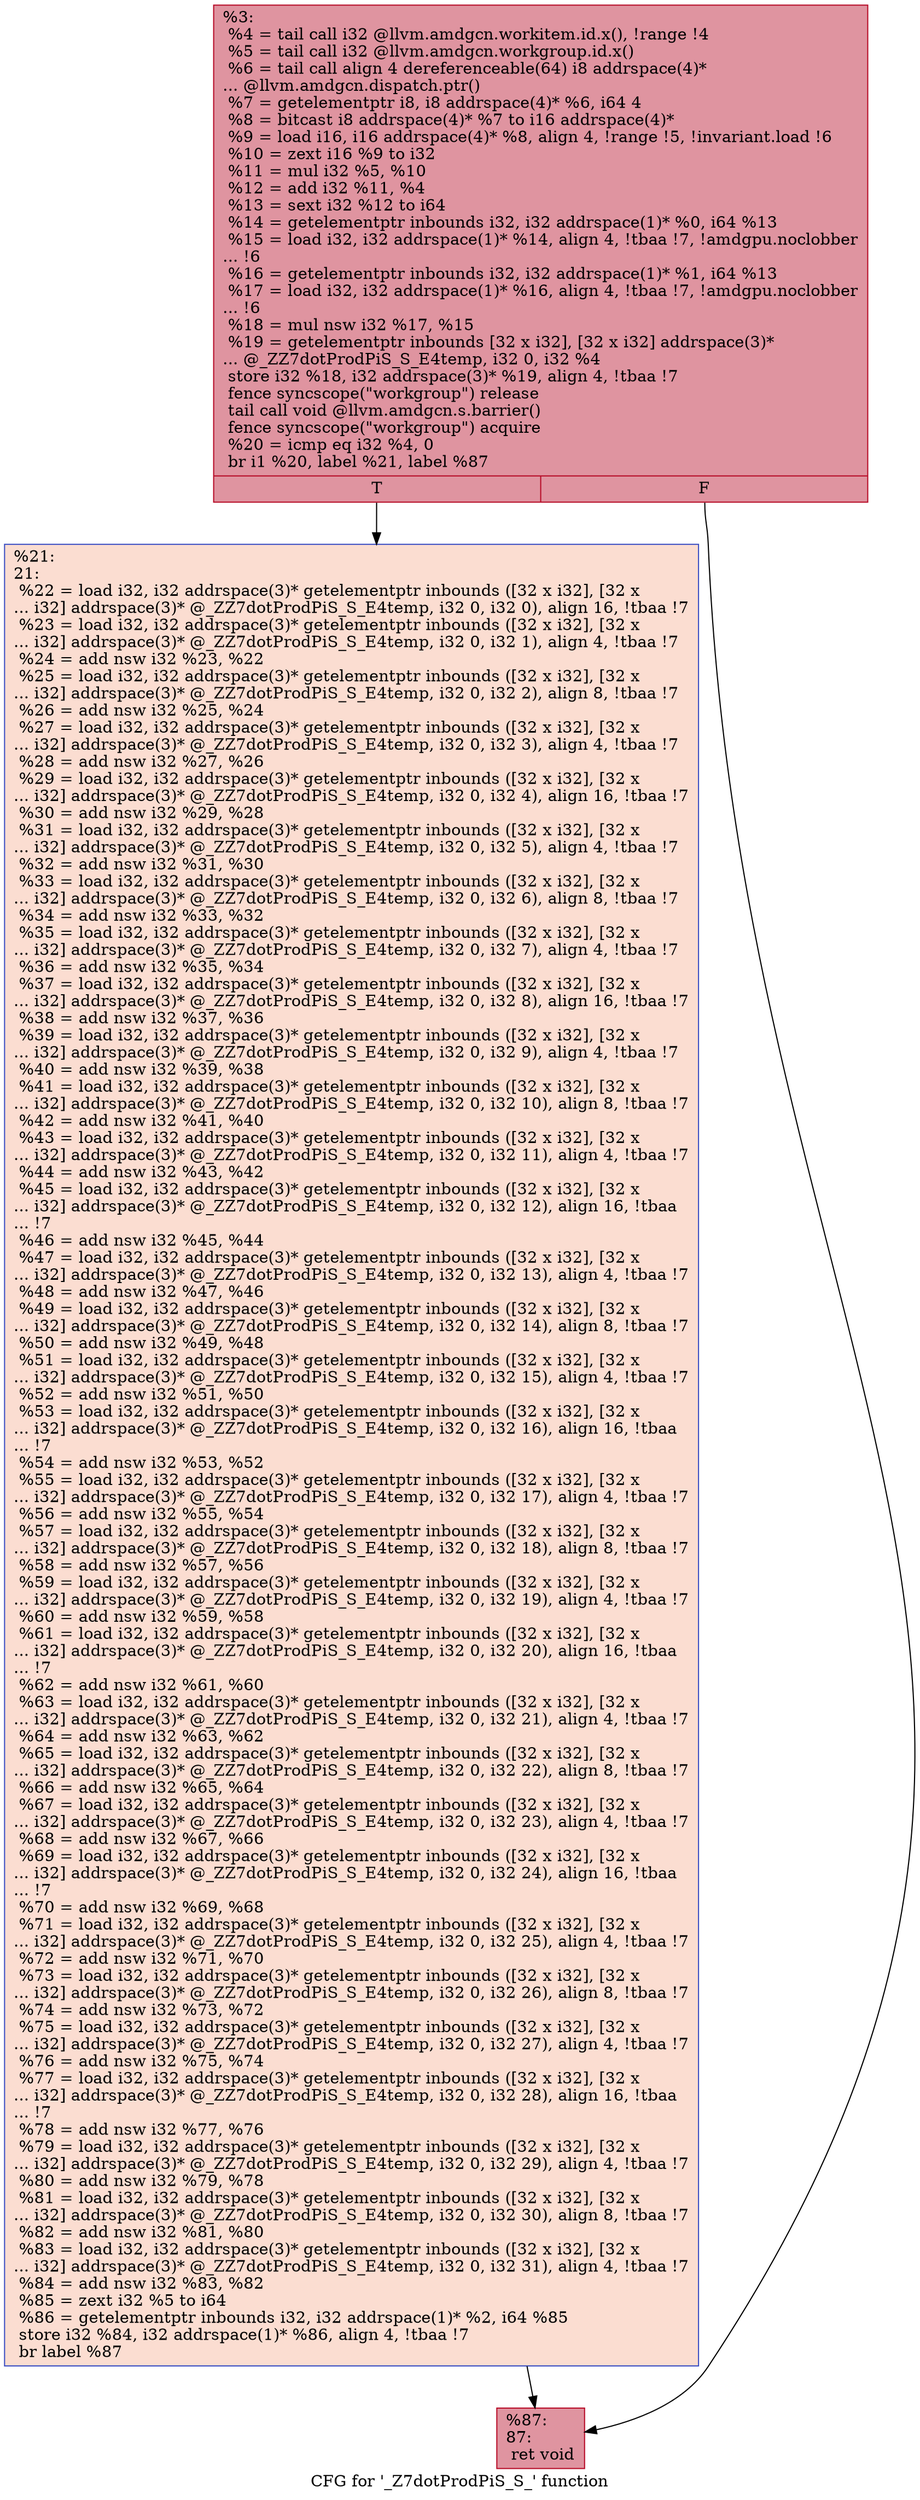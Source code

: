digraph "CFG for '_Z7dotProdPiS_S_' function" {
	label="CFG for '_Z7dotProdPiS_S_' function";

	Node0x5278480 [shape=record,color="#b70d28ff", style=filled, fillcolor="#b70d2870",label="{%3:\l  %4 = tail call i32 @llvm.amdgcn.workitem.id.x(), !range !4\l  %5 = tail call i32 @llvm.amdgcn.workgroup.id.x()\l  %6 = tail call align 4 dereferenceable(64) i8 addrspace(4)*\l... @llvm.amdgcn.dispatch.ptr()\l  %7 = getelementptr i8, i8 addrspace(4)* %6, i64 4\l  %8 = bitcast i8 addrspace(4)* %7 to i16 addrspace(4)*\l  %9 = load i16, i16 addrspace(4)* %8, align 4, !range !5, !invariant.load !6\l  %10 = zext i16 %9 to i32\l  %11 = mul i32 %5, %10\l  %12 = add i32 %11, %4\l  %13 = sext i32 %12 to i64\l  %14 = getelementptr inbounds i32, i32 addrspace(1)* %0, i64 %13\l  %15 = load i32, i32 addrspace(1)* %14, align 4, !tbaa !7, !amdgpu.noclobber\l... !6\l  %16 = getelementptr inbounds i32, i32 addrspace(1)* %1, i64 %13\l  %17 = load i32, i32 addrspace(1)* %16, align 4, !tbaa !7, !amdgpu.noclobber\l... !6\l  %18 = mul nsw i32 %17, %15\l  %19 = getelementptr inbounds [32 x i32], [32 x i32] addrspace(3)*\l... @_ZZ7dotProdPiS_S_E4temp, i32 0, i32 %4\l  store i32 %18, i32 addrspace(3)* %19, align 4, !tbaa !7\l  fence syncscope(\"workgroup\") release\l  tail call void @llvm.amdgcn.s.barrier()\l  fence syncscope(\"workgroup\") acquire\l  %20 = icmp eq i32 %4, 0\l  br i1 %20, label %21, label %87\l|{<s0>T|<s1>F}}"];
	Node0x5278480:s0 -> Node0x527b9a0;
	Node0x5278480:s1 -> Node0x527ba30;
	Node0x527b9a0 [shape=record,color="#3d50c3ff", style=filled, fillcolor="#f7b39670",label="{%21:\l21:                                               \l  %22 = load i32, i32 addrspace(3)* getelementptr inbounds ([32 x i32], [32 x\l... i32] addrspace(3)* @_ZZ7dotProdPiS_S_E4temp, i32 0, i32 0), align 16, !tbaa !7\l  %23 = load i32, i32 addrspace(3)* getelementptr inbounds ([32 x i32], [32 x\l... i32] addrspace(3)* @_ZZ7dotProdPiS_S_E4temp, i32 0, i32 1), align 4, !tbaa !7\l  %24 = add nsw i32 %23, %22\l  %25 = load i32, i32 addrspace(3)* getelementptr inbounds ([32 x i32], [32 x\l... i32] addrspace(3)* @_ZZ7dotProdPiS_S_E4temp, i32 0, i32 2), align 8, !tbaa !7\l  %26 = add nsw i32 %25, %24\l  %27 = load i32, i32 addrspace(3)* getelementptr inbounds ([32 x i32], [32 x\l... i32] addrspace(3)* @_ZZ7dotProdPiS_S_E4temp, i32 0, i32 3), align 4, !tbaa !7\l  %28 = add nsw i32 %27, %26\l  %29 = load i32, i32 addrspace(3)* getelementptr inbounds ([32 x i32], [32 x\l... i32] addrspace(3)* @_ZZ7dotProdPiS_S_E4temp, i32 0, i32 4), align 16, !tbaa !7\l  %30 = add nsw i32 %29, %28\l  %31 = load i32, i32 addrspace(3)* getelementptr inbounds ([32 x i32], [32 x\l... i32] addrspace(3)* @_ZZ7dotProdPiS_S_E4temp, i32 0, i32 5), align 4, !tbaa !7\l  %32 = add nsw i32 %31, %30\l  %33 = load i32, i32 addrspace(3)* getelementptr inbounds ([32 x i32], [32 x\l... i32] addrspace(3)* @_ZZ7dotProdPiS_S_E4temp, i32 0, i32 6), align 8, !tbaa !7\l  %34 = add nsw i32 %33, %32\l  %35 = load i32, i32 addrspace(3)* getelementptr inbounds ([32 x i32], [32 x\l... i32] addrspace(3)* @_ZZ7dotProdPiS_S_E4temp, i32 0, i32 7), align 4, !tbaa !7\l  %36 = add nsw i32 %35, %34\l  %37 = load i32, i32 addrspace(3)* getelementptr inbounds ([32 x i32], [32 x\l... i32] addrspace(3)* @_ZZ7dotProdPiS_S_E4temp, i32 0, i32 8), align 16, !tbaa !7\l  %38 = add nsw i32 %37, %36\l  %39 = load i32, i32 addrspace(3)* getelementptr inbounds ([32 x i32], [32 x\l... i32] addrspace(3)* @_ZZ7dotProdPiS_S_E4temp, i32 0, i32 9), align 4, !tbaa !7\l  %40 = add nsw i32 %39, %38\l  %41 = load i32, i32 addrspace(3)* getelementptr inbounds ([32 x i32], [32 x\l... i32] addrspace(3)* @_ZZ7dotProdPiS_S_E4temp, i32 0, i32 10), align 8, !tbaa !7\l  %42 = add nsw i32 %41, %40\l  %43 = load i32, i32 addrspace(3)* getelementptr inbounds ([32 x i32], [32 x\l... i32] addrspace(3)* @_ZZ7dotProdPiS_S_E4temp, i32 0, i32 11), align 4, !tbaa !7\l  %44 = add nsw i32 %43, %42\l  %45 = load i32, i32 addrspace(3)* getelementptr inbounds ([32 x i32], [32 x\l... i32] addrspace(3)* @_ZZ7dotProdPiS_S_E4temp, i32 0, i32 12), align 16, !tbaa\l... !7\l  %46 = add nsw i32 %45, %44\l  %47 = load i32, i32 addrspace(3)* getelementptr inbounds ([32 x i32], [32 x\l... i32] addrspace(3)* @_ZZ7dotProdPiS_S_E4temp, i32 0, i32 13), align 4, !tbaa !7\l  %48 = add nsw i32 %47, %46\l  %49 = load i32, i32 addrspace(3)* getelementptr inbounds ([32 x i32], [32 x\l... i32] addrspace(3)* @_ZZ7dotProdPiS_S_E4temp, i32 0, i32 14), align 8, !tbaa !7\l  %50 = add nsw i32 %49, %48\l  %51 = load i32, i32 addrspace(3)* getelementptr inbounds ([32 x i32], [32 x\l... i32] addrspace(3)* @_ZZ7dotProdPiS_S_E4temp, i32 0, i32 15), align 4, !tbaa !7\l  %52 = add nsw i32 %51, %50\l  %53 = load i32, i32 addrspace(3)* getelementptr inbounds ([32 x i32], [32 x\l... i32] addrspace(3)* @_ZZ7dotProdPiS_S_E4temp, i32 0, i32 16), align 16, !tbaa\l... !7\l  %54 = add nsw i32 %53, %52\l  %55 = load i32, i32 addrspace(3)* getelementptr inbounds ([32 x i32], [32 x\l... i32] addrspace(3)* @_ZZ7dotProdPiS_S_E4temp, i32 0, i32 17), align 4, !tbaa !7\l  %56 = add nsw i32 %55, %54\l  %57 = load i32, i32 addrspace(3)* getelementptr inbounds ([32 x i32], [32 x\l... i32] addrspace(3)* @_ZZ7dotProdPiS_S_E4temp, i32 0, i32 18), align 8, !tbaa !7\l  %58 = add nsw i32 %57, %56\l  %59 = load i32, i32 addrspace(3)* getelementptr inbounds ([32 x i32], [32 x\l... i32] addrspace(3)* @_ZZ7dotProdPiS_S_E4temp, i32 0, i32 19), align 4, !tbaa !7\l  %60 = add nsw i32 %59, %58\l  %61 = load i32, i32 addrspace(3)* getelementptr inbounds ([32 x i32], [32 x\l... i32] addrspace(3)* @_ZZ7dotProdPiS_S_E4temp, i32 0, i32 20), align 16, !tbaa\l... !7\l  %62 = add nsw i32 %61, %60\l  %63 = load i32, i32 addrspace(3)* getelementptr inbounds ([32 x i32], [32 x\l... i32] addrspace(3)* @_ZZ7dotProdPiS_S_E4temp, i32 0, i32 21), align 4, !tbaa !7\l  %64 = add nsw i32 %63, %62\l  %65 = load i32, i32 addrspace(3)* getelementptr inbounds ([32 x i32], [32 x\l... i32] addrspace(3)* @_ZZ7dotProdPiS_S_E4temp, i32 0, i32 22), align 8, !tbaa !7\l  %66 = add nsw i32 %65, %64\l  %67 = load i32, i32 addrspace(3)* getelementptr inbounds ([32 x i32], [32 x\l... i32] addrspace(3)* @_ZZ7dotProdPiS_S_E4temp, i32 0, i32 23), align 4, !tbaa !7\l  %68 = add nsw i32 %67, %66\l  %69 = load i32, i32 addrspace(3)* getelementptr inbounds ([32 x i32], [32 x\l... i32] addrspace(3)* @_ZZ7dotProdPiS_S_E4temp, i32 0, i32 24), align 16, !tbaa\l... !7\l  %70 = add nsw i32 %69, %68\l  %71 = load i32, i32 addrspace(3)* getelementptr inbounds ([32 x i32], [32 x\l... i32] addrspace(3)* @_ZZ7dotProdPiS_S_E4temp, i32 0, i32 25), align 4, !tbaa !7\l  %72 = add nsw i32 %71, %70\l  %73 = load i32, i32 addrspace(3)* getelementptr inbounds ([32 x i32], [32 x\l... i32] addrspace(3)* @_ZZ7dotProdPiS_S_E4temp, i32 0, i32 26), align 8, !tbaa !7\l  %74 = add nsw i32 %73, %72\l  %75 = load i32, i32 addrspace(3)* getelementptr inbounds ([32 x i32], [32 x\l... i32] addrspace(3)* @_ZZ7dotProdPiS_S_E4temp, i32 0, i32 27), align 4, !tbaa !7\l  %76 = add nsw i32 %75, %74\l  %77 = load i32, i32 addrspace(3)* getelementptr inbounds ([32 x i32], [32 x\l... i32] addrspace(3)* @_ZZ7dotProdPiS_S_E4temp, i32 0, i32 28), align 16, !tbaa\l... !7\l  %78 = add nsw i32 %77, %76\l  %79 = load i32, i32 addrspace(3)* getelementptr inbounds ([32 x i32], [32 x\l... i32] addrspace(3)* @_ZZ7dotProdPiS_S_E4temp, i32 0, i32 29), align 4, !tbaa !7\l  %80 = add nsw i32 %79, %78\l  %81 = load i32, i32 addrspace(3)* getelementptr inbounds ([32 x i32], [32 x\l... i32] addrspace(3)* @_ZZ7dotProdPiS_S_E4temp, i32 0, i32 30), align 8, !tbaa !7\l  %82 = add nsw i32 %81, %80\l  %83 = load i32, i32 addrspace(3)* getelementptr inbounds ([32 x i32], [32 x\l... i32] addrspace(3)* @_ZZ7dotProdPiS_S_E4temp, i32 0, i32 31), align 4, !tbaa !7\l  %84 = add nsw i32 %83, %82\l  %85 = zext i32 %5 to i64\l  %86 = getelementptr inbounds i32, i32 addrspace(1)* %2, i64 %85\l  store i32 %84, i32 addrspace(1)* %86, align 4, !tbaa !7\l  br label %87\l}"];
	Node0x527b9a0 -> Node0x527ba30;
	Node0x527ba30 [shape=record,color="#b70d28ff", style=filled, fillcolor="#b70d2870",label="{%87:\l87:                                               \l  ret void\l}"];
}
